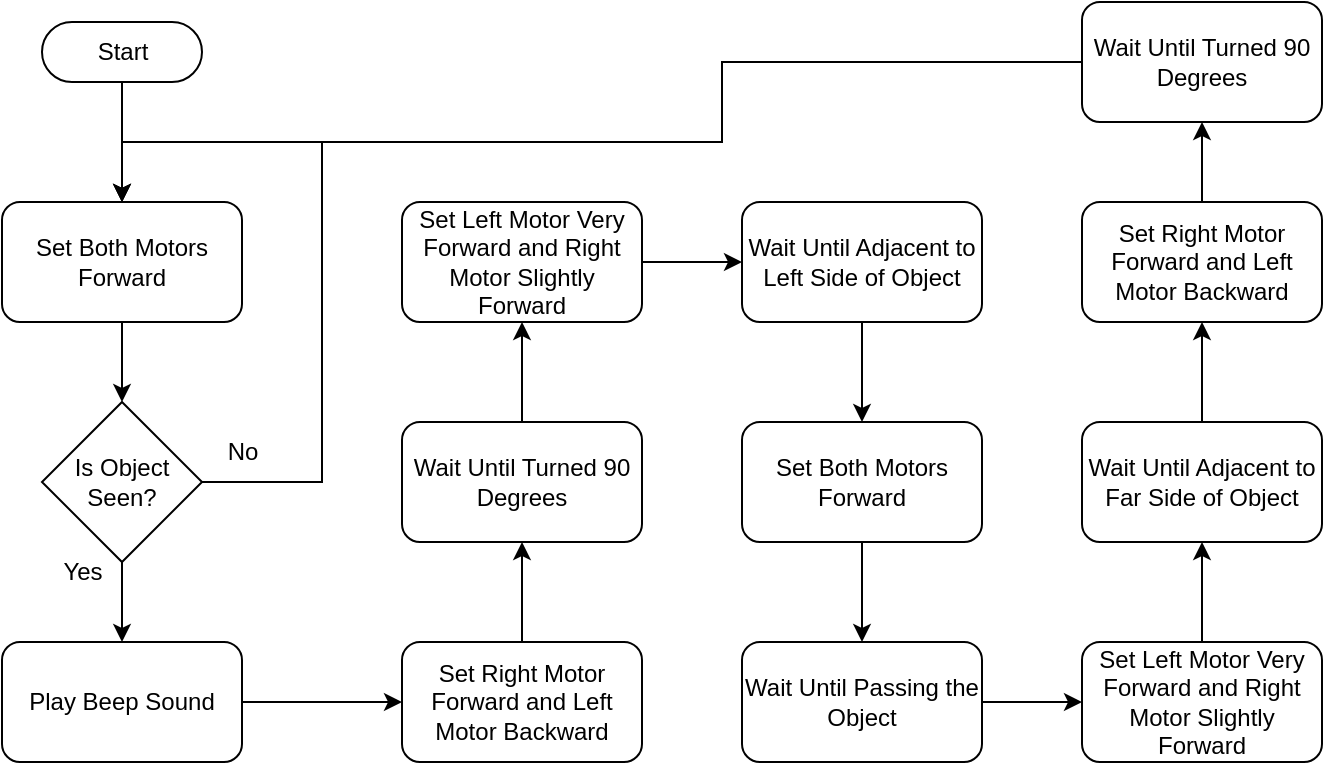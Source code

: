 <mxfile version="20.2.2" type="device" pages="4"><diagram id="C5RBs43oDa-KdzZeNtuy" name="1.4"><mxGraphModel dx="782" dy="428" grid="1" gridSize="10" guides="1" tooltips="1" connect="1" arrows="1" fold="1" page="1" pageScale="1" pageWidth="827" pageHeight="1169" math="0" shadow="0"><root><mxCell id="WIyWlLk6GJQsqaUBKTNV-0"/><mxCell id="WIyWlLk6GJQsqaUBKTNV-1" parent="WIyWlLk6GJQsqaUBKTNV-0"/><mxCell id="0sYRPENip4JodhXkSbkP-4" value="" style="edgeStyle=orthogonalEdgeStyle;rounded=0;orthogonalLoop=1;jettySize=auto;html=1;" edge="1" parent="WIyWlLk6GJQsqaUBKTNV-1" source="0sYRPENip4JodhXkSbkP-0" target="0sYRPENip4JodhXkSbkP-1"><mxGeometry relative="1" as="geometry"/></mxCell><mxCell id="0sYRPENip4JodhXkSbkP-0" value="Start" style="html=1;dashed=0;whitespace=wrap;shape=mxgraph.dfd.start" vertex="1" parent="WIyWlLk6GJQsqaUBKTNV-1"><mxGeometry x="80" y="60" width="80" height="30" as="geometry"/></mxCell><mxCell id="0sYRPENip4JodhXkSbkP-5" value="" style="edgeStyle=orthogonalEdgeStyle;rounded=0;orthogonalLoop=1;jettySize=auto;html=1;" edge="1" parent="WIyWlLk6GJQsqaUBKTNV-1" source="0sYRPENip4JodhXkSbkP-1" target="0sYRPENip4JodhXkSbkP-2"><mxGeometry relative="1" as="geometry"/></mxCell><mxCell id="0sYRPENip4JodhXkSbkP-1" value="Set Both Motors Forward" style="rounded=1;whiteSpace=wrap;html=1;" vertex="1" parent="WIyWlLk6GJQsqaUBKTNV-1"><mxGeometry x="60" y="150" width="120" height="60" as="geometry"/></mxCell><mxCell id="0sYRPENip4JodhXkSbkP-3" style="edgeStyle=orthogonalEdgeStyle;rounded=0;orthogonalLoop=1;jettySize=auto;html=1;entryX=0.5;entryY=0;entryDx=0;entryDy=0;" edge="1" parent="WIyWlLk6GJQsqaUBKTNV-1" source="0sYRPENip4JodhXkSbkP-2" target="0sYRPENip4JodhXkSbkP-1"><mxGeometry relative="1" as="geometry"><Array as="points"><mxPoint x="220" y="290"/><mxPoint x="220" y="120"/><mxPoint x="120" y="120"/></Array></mxGeometry></mxCell><mxCell id="0sYRPENip4JodhXkSbkP-18" value="" style="edgeStyle=orthogonalEdgeStyle;rounded=0;orthogonalLoop=1;jettySize=auto;html=1;" edge="1" parent="WIyWlLk6GJQsqaUBKTNV-1" source="0sYRPENip4JodhXkSbkP-2" target="0sYRPENip4JodhXkSbkP-7"><mxGeometry relative="1" as="geometry"/></mxCell><mxCell id="0sYRPENip4JodhXkSbkP-2" value="Is Object Seen?" style="rhombus;whiteSpace=wrap;html=1;" vertex="1" parent="WIyWlLk6GJQsqaUBKTNV-1"><mxGeometry x="80" y="250" width="80" height="80" as="geometry"/></mxCell><mxCell id="0sYRPENip4JodhXkSbkP-6" value="No" style="text;html=1;align=center;verticalAlign=middle;resizable=0;points=[];autosize=1;strokeColor=none;fillColor=none;" vertex="1" parent="WIyWlLk6GJQsqaUBKTNV-1"><mxGeometry x="160" y="260" width="40" height="30" as="geometry"/></mxCell><mxCell id="0sYRPENip4JodhXkSbkP-19" value="" style="edgeStyle=orthogonalEdgeStyle;rounded=0;orthogonalLoop=1;jettySize=auto;html=1;" edge="1" parent="WIyWlLk6GJQsqaUBKTNV-1" source="0sYRPENip4JodhXkSbkP-7" target="0sYRPENip4JodhXkSbkP-8"><mxGeometry relative="1" as="geometry"/></mxCell><mxCell id="0sYRPENip4JodhXkSbkP-7" value="Play Beep Sound" style="rounded=1;whiteSpace=wrap;html=1;" vertex="1" parent="WIyWlLk6GJQsqaUBKTNV-1"><mxGeometry x="60" y="370" width="120" height="60" as="geometry"/></mxCell><mxCell id="0sYRPENip4JodhXkSbkP-20" value="" style="edgeStyle=orthogonalEdgeStyle;rounded=0;orthogonalLoop=1;jettySize=auto;html=1;" edge="1" parent="WIyWlLk6GJQsqaUBKTNV-1" source="0sYRPENip4JodhXkSbkP-8" target="0sYRPENip4JodhXkSbkP-9"><mxGeometry relative="1" as="geometry"/></mxCell><mxCell id="0sYRPENip4JodhXkSbkP-8" value="Set Right Motor Forward and Left Motor Backward" style="rounded=1;whiteSpace=wrap;html=1;" vertex="1" parent="WIyWlLk6GJQsqaUBKTNV-1"><mxGeometry x="260" y="370" width="120" height="60" as="geometry"/></mxCell><mxCell id="0sYRPENip4JodhXkSbkP-21" value="" style="edgeStyle=orthogonalEdgeStyle;rounded=0;orthogonalLoop=1;jettySize=auto;html=1;" edge="1" parent="WIyWlLk6GJQsqaUBKTNV-1" source="0sYRPENip4JodhXkSbkP-9" target="0sYRPENip4JodhXkSbkP-10"><mxGeometry relative="1" as="geometry"/></mxCell><mxCell id="0sYRPENip4JodhXkSbkP-9" value="Wait Until Turned 90 Degrees" style="rounded=1;whiteSpace=wrap;html=1;" vertex="1" parent="WIyWlLk6GJQsqaUBKTNV-1"><mxGeometry x="260" y="260" width="120" height="60" as="geometry"/></mxCell><mxCell id="0sYRPENip4JodhXkSbkP-22" value="" style="edgeStyle=orthogonalEdgeStyle;rounded=0;orthogonalLoop=1;jettySize=auto;html=1;" edge="1" parent="WIyWlLk6GJQsqaUBKTNV-1" source="0sYRPENip4JodhXkSbkP-10" target="0sYRPENip4JodhXkSbkP-11"><mxGeometry relative="1" as="geometry"/></mxCell><mxCell id="0sYRPENip4JodhXkSbkP-10" value="Set Left Motor Very Forward and Right Motor Slightly Forward" style="rounded=1;whiteSpace=wrap;html=1;" vertex="1" parent="WIyWlLk6GJQsqaUBKTNV-1"><mxGeometry x="260" y="150" width="120" height="60" as="geometry"/></mxCell><mxCell id="0sYRPENip4JodhXkSbkP-23" value="" style="edgeStyle=orthogonalEdgeStyle;rounded=0;orthogonalLoop=1;jettySize=auto;html=1;" edge="1" parent="WIyWlLk6GJQsqaUBKTNV-1" source="0sYRPENip4JodhXkSbkP-11" target="0sYRPENip4JodhXkSbkP-12"><mxGeometry relative="1" as="geometry"/></mxCell><mxCell id="0sYRPENip4JodhXkSbkP-11" value="Wait Until Adjacent to Left Side of Object" style="rounded=1;whiteSpace=wrap;html=1;" vertex="1" parent="WIyWlLk6GJQsqaUBKTNV-1"><mxGeometry x="430" y="150" width="120" height="60" as="geometry"/></mxCell><mxCell id="0sYRPENip4JodhXkSbkP-24" value="" style="edgeStyle=orthogonalEdgeStyle;rounded=0;orthogonalLoop=1;jettySize=auto;html=1;" edge="1" parent="WIyWlLk6GJQsqaUBKTNV-1" source="0sYRPENip4JodhXkSbkP-12" target="0sYRPENip4JodhXkSbkP-13"><mxGeometry relative="1" as="geometry"/></mxCell><mxCell id="0sYRPENip4JodhXkSbkP-12" value="Set Both Motors Forward" style="rounded=1;whiteSpace=wrap;html=1;" vertex="1" parent="WIyWlLk6GJQsqaUBKTNV-1"><mxGeometry x="430" y="260" width="120" height="60" as="geometry"/></mxCell><mxCell id="0sYRPENip4JodhXkSbkP-25" value="" style="edgeStyle=orthogonalEdgeStyle;rounded=0;orthogonalLoop=1;jettySize=auto;html=1;" edge="1" parent="WIyWlLk6GJQsqaUBKTNV-1" source="0sYRPENip4JodhXkSbkP-13" target="0sYRPENip4JodhXkSbkP-14"><mxGeometry relative="1" as="geometry"/></mxCell><mxCell id="0sYRPENip4JodhXkSbkP-13" value="Wait Until Passing the Object" style="rounded=1;whiteSpace=wrap;html=1;" vertex="1" parent="WIyWlLk6GJQsqaUBKTNV-1"><mxGeometry x="430" y="370" width="120" height="60" as="geometry"/></mxCell><mxCell id="0sYRPENip4JodhXkSbkP-26" value="" style="edgeStyle=orthogonalEdgeStyle;rounded=0;orthogonalLoop=1;jettySize=auto;html=1;" edge="1" parent="WIyWlLk6GJQsqaUBKTNV-1" source="0sYRPENip4JodhXkSbkP-14" target="0sYRPENip4JodhXkSbkP-15"><mxGeometry relative="1" as="geometry"/></mxCell><mxCell id="0sYRPENip4JodhXkSbkP-14" value="Set Left Motor Very Forward and Right Motor Slightly Forward" style="rounded=1;whiteSpace=wrap;html=1;" vertex="1" parent="WIyWlLk6GJQsqaUBKTNV-1"><mxGeometry x="600" y="370" width="120" height="60" as="geometry"/></mxCell><mxCell id="0sYRPENip4JodhXkSbkP-27" value="" style="edgeStyle=orthogonalEdgeStyle;rounded=0;orthogonalLoop=1;jettySize=auto;html=1;" edge="1" parent="WIyWlLk6GJQsqaUBKTNV-1" source="0sYRPENip4JodhXkSbkP-15" target="0sYRPENip4JodhXkSbkP-16"><mxGeometry relative="1" as="geometry"/></mxCell><mxCell id="0sYRPENip4JodhXkSbkP-15" value="Wait Until Adjacent to Far Side of Object" style="rounded=1;whiteSpace=wrap;html=1;" vertex="1" parent="WIyWlLk6GJQsqaUBKTNV-1"><mxGeometry x="600" y="260" width="120" height="60" as="geometry"/></mxCell><mxCell id="0sYRPENip4JodhXkSbkP-28" value="" style="edgeStyle=orthogonalEdgeStyle;rounded=0;orthogonalLoop=1;jettySize=auto;html=1;" edge="1" parent="WIyWlLk6GJQsqaUBKTNV-1" source="0sYRPENip4JodhXkSbkP-16" target="0sYRPENip4JodhXkSbkP-17"><mxGeometry relative="1" as="geometry"/></mxCell><mxCell id="0sYRPENip4JodhXkSbkP-16" value="Set Right Motor Forward and Left Motor Backward" style="rounded=1;whiteSpace=wrap;html=1;" vertex="1" parent="WIyWlLk6GJQsqaUBKTNV-1"><mxGeometry x="600" y="150" width="120" height="60" as="geometry"/></mxCell><mxCell id="0sYRPENip4JodhXkSbkP-29" style="edgeStyle=orthogonalEdgeStyle;rounded=0;orthogonalLoop=1;jettySize=auto;html=1;entryX=0.5;entryY=0;entryDx=0;entryDy=0;" edge="1" parent="WIyWlLk6GJQsqaUBKTNV-1" source="0sYRPENip4JodhXkSbkP-17" target="0sYRPENip4JodhXkSbkP-1"><mxGeometry relative="1" as="geometry"><Array as="points"><mxPoint x="420" y="80"/><mxPoint x="420" y="120"/><mxPoint x="120" y="120"/></Array></mxGeometry></mxCell><mxCell id="0sYRPENip4JodhXkSbkP-17" value="Wait Until Turned 90 Degrees" style="rounded=1;whiteSpace=wrap;html=1;" vertex="1" parent="WIyWlLk6GJQsqaUBKTNV-1"><mxGeometry x="600" y="50" width="120" height="60" as="geometry"/></mxCell><mxCell id="0sYRPENip4JodhXkSbkP-30" value="Yes" style="text;html=1;align=center;verticalAlign=middle;resizable=0;points=[];autosize=1;strokeColor=none;fillColor=none;" vertex="1" parent="WIyWlLk6GJQsqaUBKTNV-1"><mxGeometry x="80" y="320" width="40" height="30" as="geometry"/></mxCell></root></mxGraphModel></diagram><diagram id="48idEwsfyrSLqRZG6arw" name="1.5"><mxGraphModel dx="782" dy="428" grid="1" gridSize="10" guides="1" tooltips="1" connect="1" arrows="1" fold="1" page="1" pageScale="1" pageWidth="827" pageHeight="1169" math="0" shadow="0"><root><mxCell id="0"/><mxCell id="1" parent="0"/><mxCell id="yuHX26RKdzkZByIJ7VOk-1" value="" style="edgeStyle=orthogonalEdgeStyle;rounded=0;orthogonalLoop=1;jettySize=auto;html=1;" edge="1" parent="1" source="yuHX26RKdzkZByIJ7VOk-2" target="yuHX26RKdzkZByIJ7VOk-12"><mxGeometry relative="1" as="geometry"/></mxCell><mxCell id="yuHX26RKdzkZByIJ7VOk-2" value="Start" style="html=1;dashed=0;whitespace=wrap;shape=mxgraph.dfd.start;hachureGap=4;" vertex="1" parent="1"><mxGeometry x="140" y="100" width="80" height="30" as="geometry"/></mxCell><mxCell id="yuHX26RKdzkZByIJ7VOk-3" value="" style="edgeStyle=orthogonalEdgeStyle;rounded=0;orthogonalLoop=1;jettySize=auto;html=1;" edge="1" parent="1" source="yuHX26RKdzkZByIJ7VOk-4" target="yuHX26RKdzkZByIJ7VOk-6"><mxGeometry relative="1" as="geometry"/></mxCell><mxCell id="yuHX26RKdzkZByIJ7VOk-4" value="Set Both Motors Forward" style="rounded=1;whiteSpace=wrap;html=1;hachureGap=4;" vertex="1" parent="1"><mxGeometry x="120" y="190" width="120" height="60" as="geometry"/></mxCell><mxCell id="yuHX26RKdzkZByIJ7VOk-24" value="" style="edgeStyle=orthogonalEdgeStyle;rounded=0;orthogonalLoop=1;jettySize=auto;html=1;" edge="1" parent="1" source="yuHX26RKdzkZByIJ7VOk-6" target="yuHX26RKdzkZByIJ7VOk-8"><mxGeometry relative="1" as="geometry"/></mxCell><mxCell id="yuHX26RKdzkZByIJ7VOk-6" value="Wait Until Object Seen" style="rounded=1;whiteSpace=wrap;html=1;hachureGap=4;" vertex="1" parent="1"><mxGeometry x="120" y="380" width="120" height="60" as="geometry"/></mxCell><mxCell id="yuHX26RKdzkZByIJ7VOk-7" value="" style="edgeStyle=orthogonalEdgeStyle;rounded=0;orthogonalLoop=1;jettySize=auto;html=1;" edge="1" parent="1" source="yuHX26RKdzkZByIJ7VOk-8" target="yuHX26RKdzkZByIJ7VOk-10"><mxGeometry relative="1" as="geometry"/></mxCell><mxCell id="yuHX26RKdzkZByIJ7VOk-8" value="Set Left Motor Forward and Right Motor Backward" style="rounded=1;whiteSpace=wrap;html=1;hachureGap=4;" vertex="1" parent="1"><mxGeometry x="320" y="380" width="120" height="60" as="geometry"/></mxCell><mxCell id="yuHX26RKdzkZByIJ7VOk-9" value="" style="edgeStyle=orthogonalEdgeStyle;rounded=0;orthogonalLoop=1;jettySize=auto;html=1;" edge="1" parent="1" source="yuHX26RKdzkZByIJ7VOk-10" target="yuHX26RKdzkZByIJ7VOk-17"><mxGeometry relative="1" as="geometry"/></mxCell><mxCell id="yuHX26RKdzkZByIJ7VOk-10" value="Wait Until Turned 90 Degrees" style="rounded=1;whiteSpace=wrap;html=1;hachureGap=4;" vertex="1" parent="1"><mxGeometry x="520" y="380" width="120" height="60" as="geometry"/></mxCell><mxCell id="yuHX26RKdzkZByIJ7VOk-11" value="" style="edgeStyle=orthogonalEdgeStyle;rounded=0;orthogonalLoop=1;jettySize=auto;html=1;" edge="1" parent="1" source="yuHX26RKdzkZByIJ7VOk-12" target="yuHX26RKdzkZByIJ7VOk-15"><mxGeometry relative="1" as="geometry"/></mxCell><mxCell id="yuHX26RKdzkZByIJ7VOk-12" value="Initialize Count Variable to 0" style="rounded=1;whiteSpace=wrap;html=1;" vertex="1" parent="1"><mxGeometry x="320" y="85" width="120" height="60" as="geometry"/></mxCell><mxCell id="yuHX26RKdzkZByIJ7VOk-13" style="edgeStyle=orthogonalEdgeStyle;rounded=0;orthogonalLoop=1;jettySize=auto;html=1;entryX=1;entryY=0.5;entryDx=0;entryDy=0;" edge="1" parent="1" source="yuHX26RKdzkZByIJ7VOk-15" target="yuHX26RKdzkZByIJ7VOk-4"><mxGeometry relative="1" as="geometry"/></mxCell><mxCell id="yuHX26RKdzkZByIJ7VOk-14" value="" style="edgeStyle=orthogonalEdgeStyle;rounded=0;orthogonalLoop=1;jettySize=auto;html=1;" edge="1" parent="1" source="yuHX26RKdzkZByIJ7VOk-15" target="yuHX26RKdzkZByIJ7VOk-20"><mxGeometry relative="1" as="geometry"/></mxCell><mxCell id="yuHX26RKdzkZByIJ7VOk-15" value="Is Count &amp;lt; 4" style="rhombus;whiteSpace=wrap;html=1;" vertex="1" parent="1"><mxGeometry x="340" y="180" width="80" height="80" as="geometry"/></mxCell><mxCell id="yuHX26RKdzkZByIJ7VOk-16" value="" style="edgeStyle=orthogonalEdgeStyle;rounded=0;orthogonalLoop=1;jettySize=auto;html=1;" edge="1" parent="1" source="yuHX26RKdzkZByIJ7VOk-17" target="yuHX26RKdzkZByIJ7VOk-15"><mxGeometry relative="1" as="geometry"/></mxCell><mxCell id="yuHX26RKdzkZByIJ7VOk-17" value="Add 1 to Count" style="rounded=1;whiteSpace=wrap;html=1;" vertex="1" parent="1"><mxGeometry x="520" y="190" width="120" height="60" as="geometry"/></mxCell><mxCell id="yuHX26RKdzkZByIJ7VOk-18" style="edgeStyle=orthogonalEdgeStyle;rounded=0;orthogonalLoop=1;jettySize=auto;html=1;exitX=0.5;exitY=1;exitDx=0;exitDy=0;" edge="1" parent="1" source="yuHX26RKdzkZByIJ7VOk-4" target="yuHX26RKdzkZByIJ7VOk-4"><mxGeometry relative="1" as="geometry"/></mxCell><mxCell id="yuHX26RKdzkZByIJ7VOk-19" value="Yes" style="text;html=1;align=center;verticalAlign=middle;resizable=0;points=[];autosize=1;strokeColor=none;fillColor=none;" vertex="1" parent="1"><mxGeometry x="270" y="190" width="40" height="30" as="geometry"/></mxCell><mxCell id="yuHX26RKdzkZByIJ7VOk-20" value="End" style="html=1;dashed=0;whitespace=wrap;shape=mxgraph.dfd.start;hachureGap=4;" vertex="1" parent="1"><mxGeometry x="340" y="300" width="80" height="30" as="geometry"/></mxCell><mxCell id="yuHX26RKdzkZByIJ7VOk-21" value="No" style="text;html=1;align=center;verticalAlign=middle;resizable=0;points=[];autosize=1;strokeColor=none;fillColor=none;" vertex="1" parent="1"><mxGeometry x="340" y="260" width="40" height="30" as="geometry"/></mxCell></root></mxGraphModel></diagram><diagram id="mCEhEGdzoJaAbEJFMWXc" name="1.6"><mxGraphModel dx="782" dy="428" grid="1" gridSize="10" guides="1" tooltips="1" connect="1" arrows="1" fold="1" page="1" pageScale="1" pageWidth="827" pageHeight="1169" math="0" shadow="0"><root><mxCell id="0"/><mxCell id="1" parent="0"/><mxCell id="wvLJJACb8OhI2FHlwHhG-1" value="" style="edgeStyle=orthogonalEdgeStyle;rounded=0;orthogonalLoop=1;jettySize=auto;html=1;" edge="1" parent="1" source="wvLJJACb8OhI2FHlwHhG-2" target="wvLJJACb8OhI2FHlwHhG-10"><mxGeometry relative="1" as="geometry"/></mxCell><mxCell id="wvLJJACb8OhI2FHlwHhG-2" value="Start" style="html=1;dashed=0;whitespace=wrap;shape=mxgraph.dfd.start;hachureGap=4;" vertex="1" parent="1"><mxGeometry x="140" y="205" width="80" height="30" as="geometry"/></mxCell><mxCell id="wvLJJACb8OhI2FHlwHhG-3" value="" style="edgeStyle=orthogonalEdgeStyle;rounded=0;orthogonalLoop=1;jettySize=auto;html=1;" edge="1" parent="1" source="wvLJJACb8OhI2FHlwHhG-4" target="wvLJJACb8OhI2FHlwHhG-6"><mxGeometry relative="1" as="geometry"/></mxCell><mxCell id="wvLJJACb8OhI2FHlwHhG-4" value="Set Left Motor Backward and Right Motor Forward" style="rounded=1;whiteSpace=wrap;html=1;hachureGap=4;" vertex="1" parent="1"><mxGeometry x="120" y="300" width="120" height="60" as="geometry"/></mxCell><mxCell id="wvLJJACb8OhI2FHlwHhG-5" style="edgeStyle=orthogonalEdgeStyle;rounded=0;orthogonalLoop=1;jettySize=auto;html=1;entryX=1;entryY=0.5;entryDx=0;entryDy=0;" edge="1" parent="1" source="wvLJJACb8OhI2FHlwHhG-6" target="wvLJJACb8OhI2FHlwHhG-18"><mxGeometry relative="1" as="geometry"><Array as="points"><mxPoint x="510" y="520"/><mxPoint x="510" y="120"/></Array></mxGeometry></mxCell><mxCell id="wvLJJACb8OhI2FHlwHhG-6" value="Wait Until Turned 90 Degrees" style="rounded=1;whiteSpace=wrap;html=1;hachureGap=4;" vertex="1" parent="1"><mxGeometry x="120" y="490" width="120" height="60" as="geometry"/></mxCell><mxCell id="wvLJJACb8OhI2FHlwHhG-7" style="edgeStyle=orthogonalEdgeStyle;rounded=0;orthogonalLoop=1;jettySize=auto;html=1;exitX=0;exitY=0.5;exitDx=0;exitDy=0;entryX=0.5;entryY=0;entryDx=0;entryDy=0;" edge="1" parent="1" source="wvLJJACb8OhI2FHlwHhG-8" target="wvLJJACb8OhI2FHlwHhG-6"><mxGeometry relative="1" as="geometry"/></mxCell><mxCell id="wvLJJACb8OhI2FHlwHhG-8" value="Set Left Motor Forward and Right Motor Backward" style="rounded=1;whiteSpace=wrap;html=1;hachureGap=4;" vertex="1" parent="1"><mxGeometry x="310" y="410" width="120" height="60" as="geometry"/></mxCell><mxCell id="wvLJJACb8OhI2FHlwHhG-9" style="edgeStyle=orthogonalEdgeStyle;rounded=0;orthogonalLoop=1;jettySize=auto;html=1;exitX=1;exitY=0.5;exitDx=0;exitDy=0;" edge="1" parent="1" source="wvLJJACb8OhI2FHlwHhG-10" target="wvLJJACb8OhI2FHlwHhG-18"><mxGeometry relative="1" as="geometry"/></mxCell><mxCell id="wvLJJACb8OhI2FHlwHhG-10" value="Initialize Count Variable to 0" style="rounded=1;whiteSpace=wrap;html=1;" vertex="1" parent="1"><mxGeometry x="120" y="90" width="120" height="60" as="geometry"/></mxCell><mxCell id="wvLJJACb8OhI2FHlwHhG-11" style="edgeStyle=orthogonalEdgeStyle;rounded=0;orthogonalLoop=1;jettySize=auto;html=1;entryX=1;entryY=0.5;entryDx=0;entryDy=0;" edge="1" parent="1" source="wvLJJACb8OhI2FHlwHhG-13" target="wvLJJACb8OhI2FHlwHhG-4"><mxGeometry relative="1" as="geometry"/></mxCell><mxCell id="wvLJJACb8OhI2FHlwHhG-12" value="" style="edgeStyle=orthogonalEdgeStyle;rounded=0;orthogonalLoop=1;jettySize=auto;html=1;" edge="1" parent="1" source="wvLJJACb8OhI2FHlwHhG-13" target="wvLJJACb8OhI2FHlwHhG-8"><mxGeometry relative="1" as="geometry"/></mxCell><mxCell id="wvLJJACb8OhI2FHlwHhG-13" value="Is Count Even" style="rhombus;whiteSpace=wrap;html=1;" vertex="1" parent="1"><mxGeometry x="330" y="290" width="80" height="80" as="geometry"/></mxCell><mxCell id="wvLJJACb8OhI2FHlwHhG-14" style="edgeStyle=orthogonalEdgeStyle;rounded=0;orthogonalLoop=1;jettySize=auto;html=1;exitX=0.5;exitY=1;exitDx=0;exitDy=0;" edge="1" parent="1" source="wvLJJACb8OhI2FHlwHhG-4" target="wvLJJACb8OhI2FHlwHhG-4"><mxGeometry relative="1" as="geometry"/></mxCell><mxCell id="wvLJJACb8OhI2FHlwHhG-15" value="Yes" style="text;html=1;align=center;verticalAlign=middle;resizable=0;points=[];autosize=1;strokeColor=none;fillColor=none;" vertex="1" parent="1"><mxGeometry x="280" y="300" width="40" height="30" as="geometry"/></mxCell><mxCell id="wvLJJACb8OhI2FHlwHhG-16" value="No" style="text;html=1;align=center;verticalAlign=middle;resizable=0;points=[];autosize=1;strokeColor=none;fillColor=none;" vertex="1" parent="1"><mxGeometry x="330" y="370" width="40" height="30" as="geometry"/></mxCell><mxCell id="wvLJJACb8OhI2FHlwHhG-17" value="" style="edgeStyle=orthogonalEdgeStyle;rounded=0;orthogonalLoop=1;jettySize=auto;html=1;" edge="1" parent="1" source="wvLJJACb8OhI2FHlwHhG-18" target="wvLJJACb8OhI2FHlwHhG-20"><mxGeometry relative="1" as="geometry"/></mxCell><mxCell id="wvLJJACb8OhI2FHlwHhG-18" value="Set Both Motors Forward" style="rounded=1;whiteSpace=wrap;html=1;hachureGap=4;" vertex="1" parent="1"><mxGeometry x="310" y="90" width="120" height="60" as="geometry"/></mxCell><mxCell id="wvLJJACb8OhI2FHlwHhG-19" value="" style="edgeStyle=orthogonalEdgeStyle;rounded=0;orthogonalLoop=1;jettySize=auto;html=1;" edge="1" parent="1" source="wvLJJACb8OhI2FHlwHhG-20" target="wvLJJACb8OhI2FHlwHhG-13"><mxGeometry relative="1" as="geometry"/></mxCell><mxCell id="wvLJJACb8OhI2FHlwHhG-20" value="Wait Until Object Seen" style="rounded=1;whiteSpace=wrap;html=1;hachureGap=4;" vertex="1" parent="1"><mxGeometry x="310" y="190" width="120" height="60" as="geometry"/></mxCell></root></mxGraphModel></diagram><diagram id="wbu1YaRbSo5ff8tk3S-3" name="1.7"><mxGraphModel dx="782" dy="428" grid="1" gridSize="10" guides="1" tooltips="1" connect="1" arrows="1" fold="1" page="1" pageScale="1" pageWidth="827" pageHeight="1169" math="0" shadow="0"><root><mxCell id="0"/><mxCell id="1" parent="0"/><mxCell id="S2ufNxuVXues-mnUNB6B-1" value="" style="edgeStyle=orthogonalEdgeStyle;rounded=0;orthogonalLoop=1;jettySize=auto;html=1;" edge="1" parent="1" source="S2ufNxuVXues-mnUNB6B-2" target="S2ufNxuVXues-mnUNB6B-10"><mxGeometry relative="1" as="geometry"/></mxCell><mxCell id="S2ufNxuVXues-mnUNB6B-2" value="Start" style="html=1;dashed=0;whitespace=wrap;shape=mxgraph.dfd.start;hachureGap=4;" vertex="1" parent="1"><mxGeometry x="140" y="205" width="80" height="30" as="geometry"/></mxCell><mxCell id="S2ufNxuVXues-mnUNB6B-3" value="" style="edgeStyle=orthogonalEdgeStyle;rounded=0;orthogonalLoop=1;jettySize=auto;html=1;" edge="1" parent="1" source="S2ufNxuVXues-mnUNB6B-4" target="S2ufNxuVXues-mnUNB6B-6"><mxGeometry relative="1" as="geometry"/></mxCell><mxCell id="S2ufNxuVXues-mnUNB6B-4" value="Set Left Motor Forward and Right Motor Backward" style="rounded=1;whiteSpace=wrap;html=1;hachureGap=4;" vertex="1" parent="1"><mxGeometry x="120" y="300" width="120" height="60" as="geometry"/></mxCell><mxCell id="S2ufNxuVXues-mnUNB6B-5" style="edgeStyle=orthogonalEdgeStyle;rounded=0;orthogonalLoop=1;jettySize=auto;html=1;entryX=1;entryY=0.5;entryDx=0;entryDy=0;" edge="1" parent="1" source="S2ufNxuVXues-mnUNB6B-6" target="S2ufNxuVXues-mnUNB6B-18"><mxGeometry relative="1" as="geometry"><Array as="points"><mxPoint x="510" y="520"/><mxPoint x="510" y="120"/></Array></mxGeometry></mxCell><mxCell id="S2ufNxuVXues-mnUNB6B-6" value="Wait Until Turned 90 Degrees" style="rounded=1;whiteSpace=wrap;html=1;hachureGap=4;" vertex="1" parent="1"><mxGeometry x="120" y="490" width="120" height="60" as="geometry"/></mxCell><mxCell id="S2ufNxuVXues-mnUNB6B-7" style="edgeStyle=orthogonalEdgeStyle;rounded=0;orthogonalLoop=1;jettySize=auto;html=1;exitX=0;exitY=0.5;exitDx=0;exitDy=0;entryX=0.5;entryY=0;entryDx=0;entryDy=0;" edge="1" parent="1" source="S2ufNxuVXues-mnUNB6B-8" target="S2ufNxuVXues-mnUNB6B-6"><mxGeometry relative="1" as="geometry"/></mxCell><mxCell id="S2ufNxuVXues-mnUNB6B-8" value="Set Left Motor Backward and Right Motor Forward" style="rounded=1;whiteSpace=wrap;html=1;hachureGap=4;" vertex="1" parent="1"><mxGeometry x="310" y="410" width="120" height="60" as="geometry"/></mxCell><mxCell id="S2ufNxuVXues-mnUNB6B-9" style="edgeStyle=orthogonalEdgeStyle;rounded=0;orthogonalLoop=1;jettySize=auto;html=1;exitX=1;exitY=0.5;exitDx=0;exitDy=0;" edge="1" parent="1" source="S2ufNxuVXues-mnUNB6B-10" target="S2ufNxuVXues-mnUNB6B-18"><mxGeometry relative="1" as="geometry"/></mxCell><mxCell id="S2ufNxuVXues-mnUNB6B-10" value="Initialize Count Variable to 0" style="rounded=1;whiteSpace=wrap;html=1;" vertex="1" parent="1"><mxGeometry x="120" y="90" width="120" height="60" as="geometry"/></mxCell><mxCell id="S2ufNxuVXues-mnUNB6B-11" style="edgeStyle=orthogonalEdgeStyle;rounded=0;orthogonalLoop=1;jettySize=auto;html=1;entryX=1;entryY=0.5;entryDx=0;entryDy=0;" edge="1" parent="1" source="S2ufNxuVXues-mnUNB6B-13" target="S2ufNxuVXues-mnUNB6B-4"><mxGeometry relative="1" as="geometry"/></mxCell><mxCell id="S2ufNxuVXues-mnUNB6B-12" value="" style="edgeStyle=orthogonalEdgeStyle;rounded=0;orthogonalLoop=1;jettySize=auto;html=1;" edge="1" parent="1" source="S2ufNxuVXues-mnUNB6B-13" target="S2ufNxuVXues-mnUNB6B-8"><mxGeometry relative="1" as="geometry"/></mxCell><mxCell id="S2ufNxuVXues-mnUNB6B-13" value="Is count % 4&lt;br&gt;equal to 0 or 1" style="rhombus;whiteSpace=wrap;html=1;" vertex="1" parent="1"><mxGeometry x="329" y="290" width="170" height="80" as="geometry"/></mxCell><mxCell id="S2ufNxuVXues-mnUNB6B-14" style="edgeStyle=orthogonalEdgeStyle;rounded=0;orthogonalLoop=1;jettySize=auto;html=1;exitX=0.5;exitY=1;exitDx=0;exitDy=0;" edge="1" parent="1" source="S2ufNxuVXues-mnUNB6B-4" target="S2ufNxuVXues-mnUNB6B-4"><mxGeometry relative="1" as="geometry"/></mxCell><mxCell id="S2ufNxuVXues-mnUNB6B-15" value="Yes" style="text;html=1;align=center;verticalAlign=middle;resizable=0;points=[];autosize=1;strokeColor=none;fillColor=none;" vertex="1" parent="1"><mxGeometry x="280" y="300" width="40" height="30" as="geometry"/></mxCell><mxCell id="S2ufNxuVXues-mnUNB6B-16" value="No" style="text;html=1;align=center;verticalAlign=middle;resizable=0;points=[];autosize=1;strokeColor=none;fillColor=none;" vertex="1" parent="1"><mxGeometry x="330" y="370" width="40" height="30" as="geometry"/></mxCell><mxCell id="S2ufNxuVXues-mnUNB6B-17" value="" style="edgeStyle=orthogonalEdgeStyle;rounded=0;orthogonalLoop=1;jettySize=auto;html=1;" edge="1" parent="1" source="S2ufNxuVXues-mnUNB6B-18" target="S2ufNxuVXues-mnUNB6B-20"><mxGeometry relative="1" as="geometry"/></mxCell><mxCell id="S2ufNxuVXues-mnUNB6B-18" value="Set Both Motors Forward" style="rounded=1;whiteSpace=wrap;html=1;hachureGap=4;" vertex="1" parent="1"><mxGeometry x="310" y="90" width="120" height="60" as="geometry"/></mxCell><mxCell id="S2ufNxuVXues-mnUNB6B-19" value="" style="edgeStyle=orthogonalEdgeStyle;rounded=0;orthogonalLoop=1;jettySize=auto;html=1;" edge="1" parent="1" source="S2ufNxuVXues-mnUNB6B-20" target="S2ufNxuVXues-mnUNB6B-13"><mxGeometry relative="1" as="geometry"/></mxCell><mxCell id="S2ufNxuVXues-mnUNB6B-20" value="Wait Until Object Seen" style="rounded=1;whiteSpace=wrap;html=1;hachureGap=4;" vertex="1" parent="1"><mxGeometry x="310" y="180" width="120" height="60" as="geometry"/></mxCell></root></mxGraphModel></diagram></mxfile>